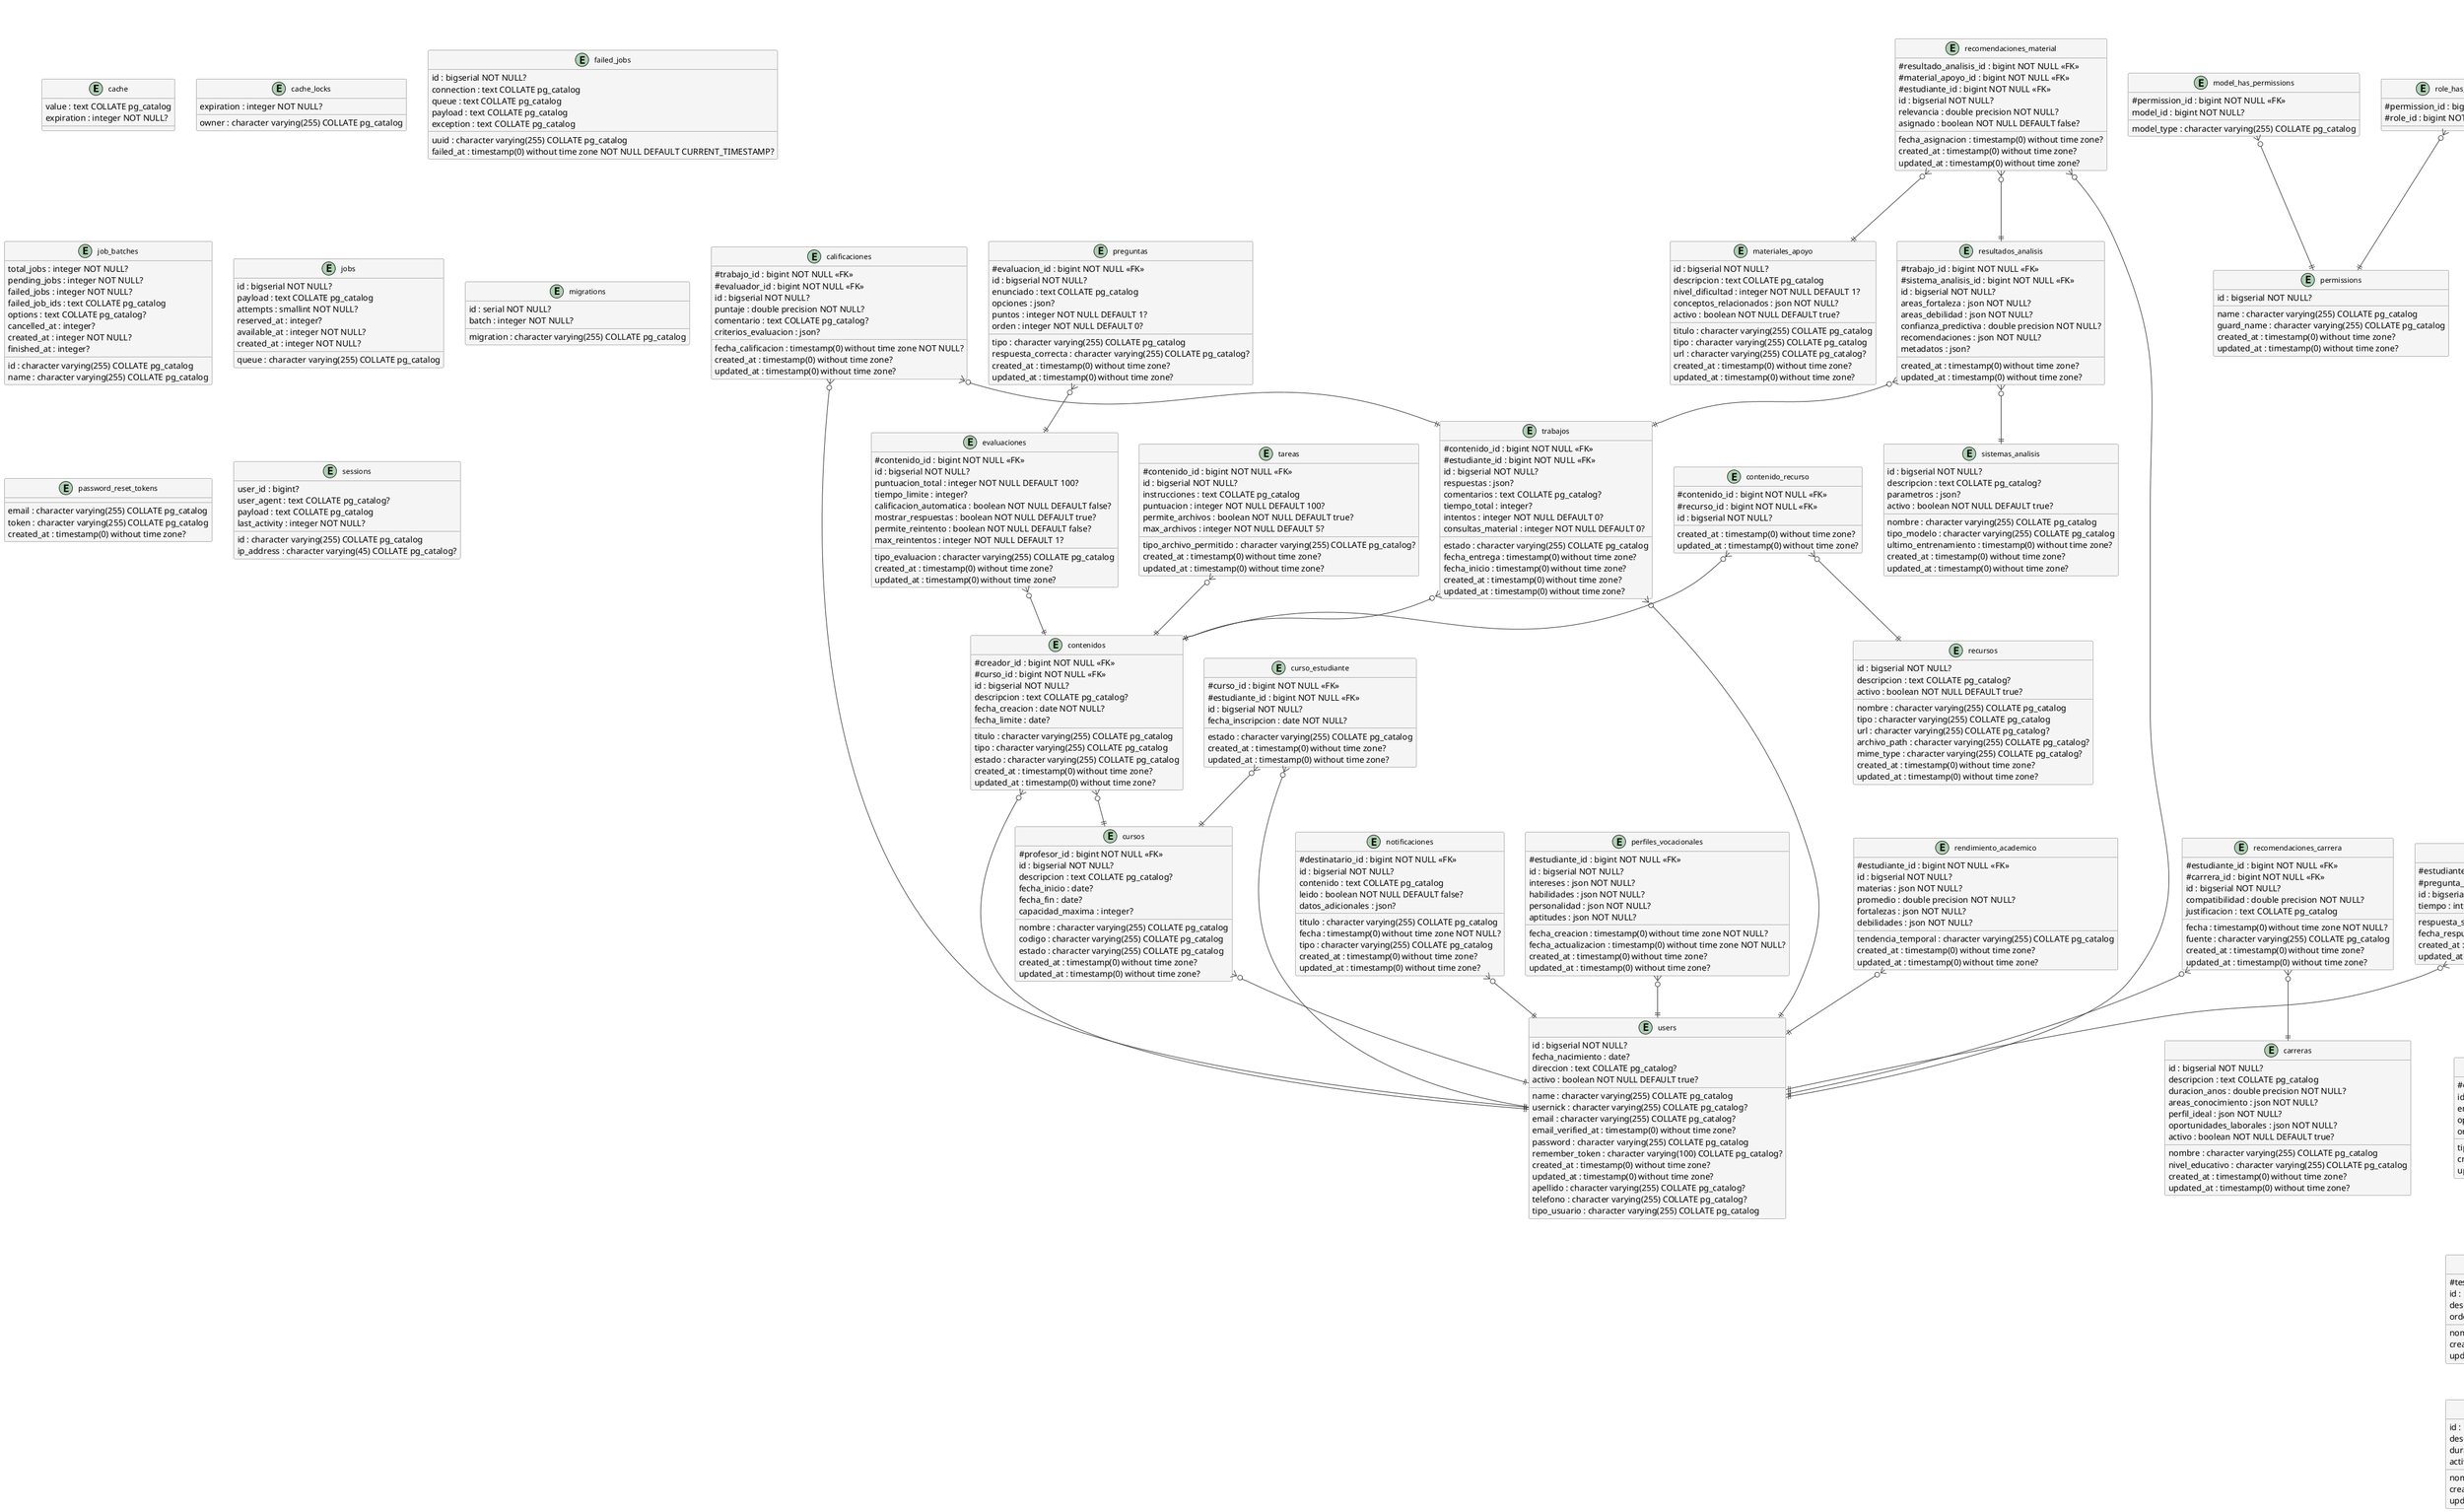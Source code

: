 @startuml

' Configuración de estilo
skinparam classAttributeIconSize 0
skinparam classFontSize 12
skinparam classBackgroundColor #F5F5F5
skinparam classBorderColor #666666
skinparam arrowColor #333333

entity "cache" as cache {
  value : text COLLATE pg_catalog
  expiration : integer NOT NULL?
}

entity "cache_locks" as cache_locks {
  owner : character varying(255) COLLATE pg_catalog
  expiration : integer NOT NULL?
}

entity "calificaciones" as calificaciones {
  # trabajo_id : bigint NOT NULL <<FK>>
  # evaluador_id : bigint NOT NULL <<FK>>
  id : bigserial NOT NULL?
  puntaje : double precision NOT NULL?
  comentario : text COLLATE pg_catalog?
  fecha_calificacion : timestamp(0) without time zone NOT NULL?
  criterios_evaluacion : json?
  created_at : timestamp(0) without time zone?
  updated_at : timestamp(0) without time zone?
}

entity "carreras" as carreras {
  id : bigserial NOT NULL?
  nombre : character varying(255) COLLATE pg_catalog
  descripcion : text COLLATE pg_catalog
  nivel_educativo : character varying(255) COLLATE pg_catalog
  duracion_anos : double precision NOT NULL?
  areas_conocimiento : json NOT NULL?
  perfil_ideal : json NOT NULL?
  oportunidades_laborales : json NOT NULL?
  activo : boolean NOT NULL DEFAULT true?
  created_at : timestamp(0) without time zone?
  updated_at : timestamp(0) without time zone?
}

entity "categorias_test" as categorias_test {
  # test_vocacional_id : bigint NOT NULL <<FK>>
  id : bigserial NOT NULL?
  nombre : character varying(255) COLLATE pg_catalog
  descripcion : text COLLATE pg_catalog?
  orden : integer NOT NULL DEFAULT 0?
  created_at : timestamp(0) without time zone?
  updated_at : timestamp(0) without time zone?
}

entity "contenido_recurso" as contenido_recurso {
  # contenido_id : bigint NOT NULL <<FK>>
  # recurso_id : bigint NOT NULL <<FK>>
  id : bigserial NOT NULL?
  created_at : timestamp(0) without time zone?
  updated_at : timestamp(0) without time zone?
}

entity "contenidos" as contenidos {
  # creador_id : bigint NOT NULL <<FK>>
  # curso_id : bigint NOT NULL <<FK>>
  id : bigserial NOT NULL?
  titulo : character varying(255) COLLATE pg_catalog
  descripcion : text COLLATE pg_catalog?
  fecha_creacion : date NOT NULL?
  fecha_limite : date?
  tipo : character varying(255) COLLATE pg_catalog
  estado : character varying(255) COLLATE pg_catalog
  created_at : timestamp(0) without time zone?
  updated_at : timestamp(0) without time zone?
}

entity "curso_estudiante" as curso_estudiante {
  # curso_id : bigint NOT NULL <<FK>>
  # estudiante_id : bigint NOT NULL <<FK>>
  id : bigserial NOT NULL?
  fecha_inscripcion : date NOT NULL?
  estado : character varying(255) COLLATE pg_catalog
  created_at : timestamp(0) without time zone?
  updated_at : timestamp(0) without time zone?
}

entity "cursos" as cursos {
  # profesor_id : bigint NOT NULL <<FK>>
  id : bigserial NOT NULL?
  nombre : character varying(255) COLLATE pg_catalog
  descripcion : text COLLATE pg_catalog?
  codigo : character varying(255) COLLATE pg_catalog
  estado : character varying(255) COLLATE pg_catalog
  fecha_inicio : date?
  fecha_fin : date?
  capacidad_maxima : integer?
  created_at : timestamp(0) without time zone?
  updated_at : timestamp(0) without time zone?
}

entity "evaluaciones" as evaluaciones {
  # contenido_id : bigint NOT NULL <<FK>>
  id : bigserial NOT NULL?
  tipo_evaluacion : character varying(255) COLLATE pg_catalog
  puntuacion_total : integer NOT NULL DEFAULT 100?
  tiempo_limite : integer?
  calificacion_automatica : boolean NOT NULL DEFAULT false?
  mostrar_respuestas : boolean NOT NULL DEFAULT true?
  permite_reintento : boolean NOT NULL DEFAULT false?
  max_reintentos : integer NOT NULL DEFAULT 1?
  created_at : timestamp(0) without time zone?
  updated_at : timestamp(0) without time zone?
}

entity "failed_jobs" as failed_jobs {
  id : bigserial NOT NULL?
  uuid : character varying(255) COLLATE pg_catalog
  connection : text COLLATE pg_catalog
  queue : text COLLATE pg_catalog
  payload : text COLLATE pg_catalog
  exception : text COLLATE pg_catalog
  failed_at : timestamp(0) without time zone NOT NULL DEFAULT CURRENT_TIMESTAMP?
}

entity "job_batches" as job_batches {
  id : character varying(255) COLLATE pg_catalog
  name : character varying(255) COLLATE pg_catalog
  total_jobs : integer NOT NULL?
  pending_jobs : integer NOT NULL?
  failed_jobs : integer NOT NULL?
  failed_job_ids : text COLLATE pg_catalog
  options : text COLLATE pg_catalog?
  cancelled_at : integer?
  created_at : integer NOT NULL?
  finished_at : integer?
}

entity "jobs" as jobs {
  id : bigserial NOT NULL?
  queue : character varying(255) COLLATE pg_catalog
  payload : text COLLATE pg_catalog
  attempts : smallint NOT NULL?
  reserved_at : integer?
  available_at : integer NOT NULL?
  created_at : integer NOT NULL?
}

entity "materiales_apoyo" as materiales_apoyo {
  id : bigserial NOT NULL?
  titulo : character varying(255) COLLATE pg_catalog
  tipo : character varying(255) COLLATE pg_catalog
  url : character varying(255) COLLATE pg_catalog?
  descripcion : text COLLATE pg_catalog
  nivel_dificultad : integer NOT NULL DEFAULT 1?
  conceptos_relacionados : json NOT NULL?
  activo : boolean NOT NULL DEFAULT true?
  created_at : timestamp(0) without time zone?
  updated_at : timestamp(0) without time zone?
}

entity "migrations" as migrations {
  id : serial NOT NULL?
  migration : character varying(255) COLLATE pg_catalog
  batch : integer NOT NULL?
}

entity "model_has_permissions" as model_has_permissions {
  # permission_id : bigint NOT NULL <<FK>>
  model_type : character varying(255) COLLATE pg_catalog
  model_id : bigint NOT NULL?
}

entity "model_has_roles" as model_has_roles {
  # role_id : bigint NOT NULL <<FK>>
  model_type : character varying(255) COLLATE pg_catalog
  model_id : bigint NOT NULL?
}

entity "modulos_sidebar" as modulos_sidebar {
  # modulo_padre_id : bigint <<FK>>
  id : bigserial NOT NULL?
  titulo : character varying(255) COLLATE pg_catalog
  ruta : character varying(255) COLLATE pg_catalog
  icono : character varying(255) COLLATE pg_catalog?
  descripcion : character varying(255) COLLATE pg_catalog?
  orden : integer NOT NULL DEFAULT 0?
  activo : boolean NOT NULL DEFAULT true?
  es_submenu : boolean NOT NULL DEFAULT false?
  permisos : json?
  color : character varying(255) COLLATE pg_catalog?
  categoria : character varying(255) COLLATE pg_catalog?
  visible_dashboard : boolean NOT NULL DEFAULT true?
  created_at : timestamp(0) without time zone?
  updated_at : timestamp(0) without time zone?
}

entity "notificaciones" as notificaciones {
  # destinatario_id : bigint NOT NULL <<FK>>
  id : bigserial NOT NULL?
  titulo : character varying(255) COLLATE pg_catalog
  contenido : text COLLATE pg_catalog
  fecha : timestamp(0) without time zone NOT NULL?
  leido : boolean NOT NULL DEFAULT false?
  tipo : character varying(255) COLLATE pg_catalog
  datos_adicionales : json?
  created_at : timestamp(0) without time zone?
  updated_at : timestamp(0) without time zone?
}

entity "password_reset_tokens" as password_reset_tokens {
  email : character varying(255) COLLATE pg_catalog
  token : character varying(255) COLLATE pg_catalog
  created_at : timestamp(0) without time zone?
}

entity "perfiles_vocacionales" as perfiles_vocacionales {
  # estudiante_id : bigint NOT NULL <<FK>>
  id : bigserial NOT NULL?
  intereses : json NOT NULL?
  habilidades : json NOT NULL?
  personalidad : json NOT NULL?
  aptitudes : json NOT NULL?
  fecha_creacion : timestamp(0) without time zone NOT NULL?
  fecha_actualizacion : timestamp(0) without time zone NOT NULL?
  created_at : timestamp(0) without time zone?
  updated_at : timestamp(0) without time zone?
}

entity "permissions" as permissions {
  id : bigserial NOT NULL?
  name : character varying(255) COLLATE pg_catalog
  guard_name : character varying(255) COLLATE pg_catalog
  created_at : timestamp(0) without time zone?
  updated_at : timestamp(0) without time zone?
}

entity "preguntas" as preguntas {
  # evaluacion_id : bigint NOT NULL <<FK>>
  id : bigserial NOT NULL?
  enunciado : text COLLATE pg_catalog
  tipo : character varying(255) COLLATE pg_catalog
  opciones : json?
  respuesta_correcta : character varying(255) COLLATE pg_catalog?
  puntos : integer NOT NULL DEFAULT 1?
  orden : integer NOT NULL DEFAULT 0?
  created_at : timestamp(0) without time zone?
  updated_at : timestamp(0) without time zone?
}

entity "preguntas_test" as preguntas_test {
  # categoria_test_id : bigint NOT NULL <<FK>>
  id : bigserial NOT NULL?
  enunciado : text COLLATE pg_catalog
  tipo : character varying(255) COLLATE pg_catalog
  opciones : json?
  orden : integer NOT NULL DEFAULT 0?
  created_at : timestamp(0) without time zone?
  updated_at : timestamp(0) without time zone?
}

entity "recomendaciones_carrera" as recomendaciones_carrera {
  # estudiante_id : bigint NOT NULL <<FK>>
  # carrera_id : bigint NOT NULL <<FK>>
  id : bigserial NOT NULL?
  compatibilidad : double precision NOT NULL?
  justificacion : text COLLATE pg_catalog
  fecha : timestamp(0) without time zone NOT NULL?
  fuente : character varying(255) COLLATE pg_catalog
  created_at : timestamp(0) without time zone?
  updated_at : timestamp(0) without time zone?
}

entity "recomendaciones_material" as recomendaciones_material {
  # resultado_analisis_id : bigint NOT NULL <<FK>>
  # material_apoyo_id : bigint NOT NULL <<FK>>
  # estudiante_id : bigint NOT NULL <<FK>>
  id : bigserial NOT NULL?
  relevancia : double precision NOT NULL?
  asignado : boolean NOT NULL DEFAULT false?
  fecha_asignacion : timestamp(0) without time zone?
  created_at : timestamp(0) without time zone?
  updated_at : timestamp(0) without time zone?
}

entity "recursos" as recursos {
  id : bigserial NOT NULL?
  nombre : character varying(255) COLLATE pg_catalog
  tipo : character varying(255) COLLATE pg_catalog
  url : character varying(255) COLLATE pg_catalog?
  descripcion : text COLLATE pg_catalog?
  archivo_path : character varying(255) COLLATE pg_catalog?
  mime_type : character varying(255) COLLATE pg_catalog?
  activo : boolean NOT NULL DEFAULT true?
  created_at : timestamp(0) without time zone?
  updated_at : timestamp(0) without time zone?
}

entity "rendimiento_academico" as rendimiento_academico {
  # estudiante_id : bigint NOT NULL <<FK>>
  id : bigserial NOT NULL?
  materias : json NOT NULL?
  promedio : double precision NOT NULL?
  fortalezas : json NOT NULL?
  debilidades : json NOT NULL?
  tendencia_temporal : character varying(255) COLLATE pg_catalog
  created_at : timestamp(0) without time zone?
  updated_at : timestamp(0) without time zone?
}

entity "respuestas_test" as respuestas_test {
  # estudiante_id : bigint NOT NULL <<FK>>
  # pregunta_test_id : bigint NOT NULL <<FK>>
  id : bigserial NOT NULL?
  respuesta_seleccionada : character varying(255) COLLATE pg_catalog
  tiempo : integer?
  fecha_respuesta : timestamp(0) without time zone NOT NULL?
  created_at : timestamp(0) without time zone?
  updated_at : timestamp(0) without time zone?
}

entity "resultados_analisis" as resultados_analisis {
  # trabajo_id : bigint NOT NULL <<FK>>
  # sistema_analisis_id : bigint NOT NULL <<FK>>
  id : bigserial NOT NULL?
  areas_fortaleza : json NOT NULL?
  areas_debilidad : json NOT NULL?
  confianza_predictiva : double precision NOT NULL?
  recomendaciones : json NOT NULL?
  metadatos : json?
  created_at : timestamp(0) without time zone?
  updated_at : timestamp(0) without time zone?
}

entity "role_has_permissions" as role_has_permissions {
  # permission_id : bigint NOT NULL <<FK>>
  # role_id : bigint NOT NULL <<FK>>
}

entity "roles" as roles {
  id : bigserial NOT NULL?
  name : character varying(255) COLLATE pg_catalog
  guard_name : character varying(255) COLLATE pg_catalog
  created_at : timestamp(0) without time zone?
  updated_at : timestamp(0) without time zone?
}

entity "sessions" as sessions {
  id : character varying(255) COLLATE pg_catalog
  user_id : bigint?
  ip_address : character varying(45) COLLATE pg_catalog?
  user_agent : text COLLATE pg_catalog?
  payload : text COLLATE pg_catalog
  last_activity : integer NOT NULL?
}

entity "sistemas_analisis" as sistemas_analisis {
  id : bigserial NOT NULL?
  nombre : character varying(255) COLLATE pg_catalog
  descripcion : text COLLATE pg_catalog?
  tipo_modelo : character varying(255) COLLATE pg_catalog
  parametros : json?
  ultimo_entrenamiento : timestamp(0) without time zone?
  activo : boolean NOT NULL DEFAULT true?
  created_at : timestamp(0) without time zone?
  updated_at : timestamp(0) without time zone?
}

entity "tareas" as tareas {
  # contenido_id : bigint NOT NULL <<FK>>
  id : bigserial NOT NULL?
  instrucciones : text COLLATE pg_catalog
  puntuacion : integer NOT NULL DEFAULT 100?
  permite_archivos : boolean NOT NULL DEFAULT true?
  max_archivos : integer NOT NULL DEFAULT 5?
  tipo_archivo_permitido : character varying(255) COLLATE pg_catalog?
  created_at : timestamp(0) without time zone?
  updated_at : timestamp(0) without time zone?
}

entity "tests_vocacionales" as tests_vocacionales {
  id : bigserial NOT NULL?
  nombre : character varying(255) COLLATE pg_catalog
  descripcion : text COLLATE pg_catalog?
  duracion_estimada : integer?
  activo : boolean NOT NULL DEFAULT true?
  created_at : timestamp(0) without time zone?
  updated_at : timestamp(0) without time zone?
}

entity "trabajos" as trabajos {
  # contenido_id : bigint NOT NULL <<FK>>
  # estudiante_id : bigint NOT NULL <<FK>>
  id : bigserial NOT NULL?
  respuestas : json?
  comentarios : text COLLATE pg_catalog?
  estado : character varying(255) COLLATE pg_catalog
  fecha_entrega : timestamp(0) without time zone?
  fecha_inicio : timestamp(0) without time zone?
  tiempo_total : integer?
  intentos : integer NOT NULL DEFAULT 0?
  consultas_material : integer NOT NULL DEFAULT 0?
  created_at : timestamp(0) without time zone?
  updated_at : timestamp(0) without time zone?
}

entity "users" as users {
  id : bigserial NOT NULL?
  name : character varying(255) COLLATE pg_catalog
  usernick : character varying(255) COLLATE pg_catalog?
  email : character varying(255) COLLATE pg_catalog?
  email_verified_at : timestamp(0) without time zone?
  password : character varying(255) COLLATE pg_catalog
  remember_token : character varying(100) COLLATE pg_catalog?
  created_at : timestamp(0) without time zone?
  updated_at : timestamp(0) without time zone?
  apellido : character varying(255) COLLATE pg_catalog?
  fecha_nacimiento : date?
  telefono : character varying(255) COLLATE pg_catalog?
  direccion : text COLLATE pg_catalog?
  tipo_usuario : character varying(255) COLLATE pg_catalog
  activo : boolean NOT NULL DEFAULT true?
}

' Relaciones
calificaciones }o--|| users
calificaciones }o--|| trabajos
categorias_test }o--|| tests_vocacionales
contenido_recurso }o--|| contenidos
contenido_recurso }o--|| recursos
contenidos }o--|| users
contenidos }o--|| cursos
curso_estudiante }o--|| cursos
curso_estudiante }o--|| users
cursos }o--|| users
evaluaciones }o--|| contenidos
model_has_permissions }o--|| permissions
model_has_roles }o--|| roles
modulos_sidebar }o--|| modulos_sidebar
notificaciones }o--|| users
perfiles_vocacionales }o--|| users
preguntas }o--|| evaluaciones
preguntas_test }o--|| categorias_test
recomendaciones_carrera }o--|| carreras
recomendaciones_carrera }o--|| users
recomendaciones_material }o--|| users
recomendaciones_material }o--|| materiales_apoyo
recomendaciones_material }o--|| resultados_analisis
rendimiento_academico }o--|| users
respuestas_test }o--|| users
respuestas_test }o--|| preguntas_test
resultados_analisis }o--|| sistemas_analisis
resultados_analisis }o--|| trabajos
role_has_permissions }o--|| permissions
role_has_permissions }o--|| roles
tareas }o--|| contenidos
trabajos }o--|| contenidos
trabajos }o--|| users

@enduml
